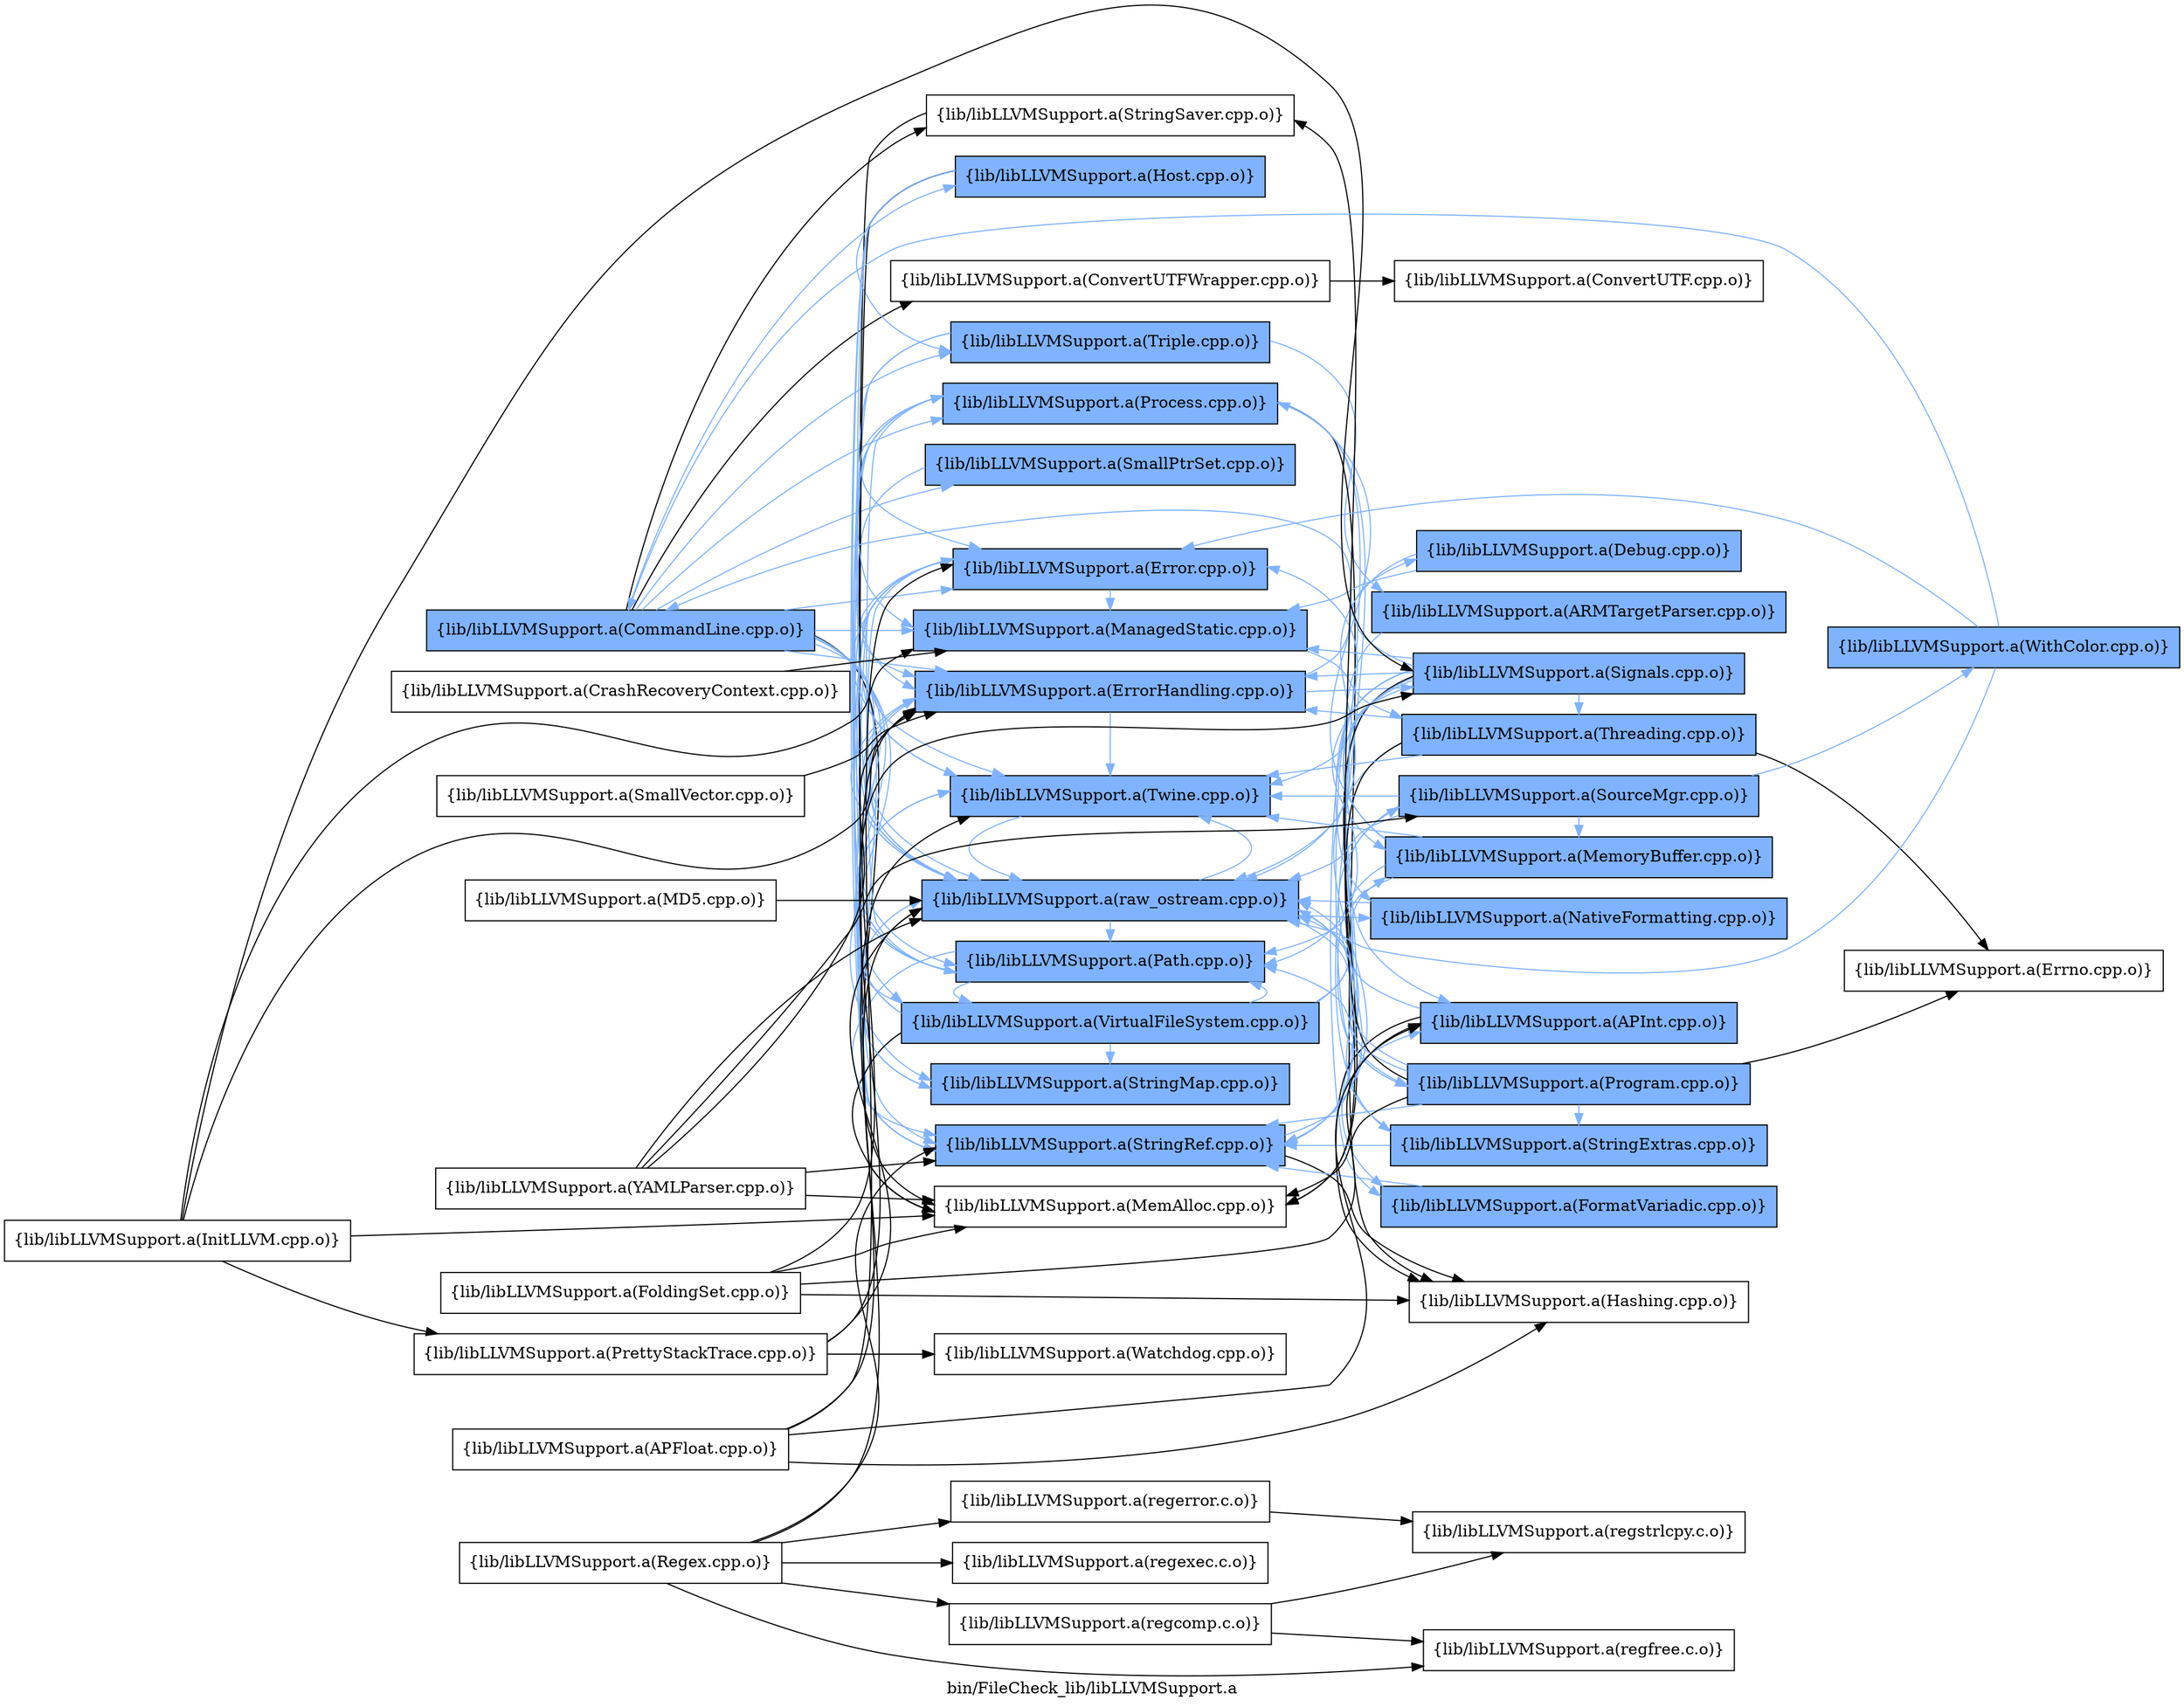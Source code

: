digraph "bin/FileCheck_lib/libLLVMSupport.a" {
	label="bin/FileCheck_lib/libLLVMSupport.a";
	rankdir=LR;
	{ rank=same; Node0x557f49c5fc48;  }
	{ rank=same; Node0x557f49c5efc8; Node0x557f49c5fb58; Node0x557f49c60be8; Node0x557f49c5ea28; Node0x557f49c5f1a8; Node0x557f49c60198; Node0x557f49c60328; Node0x557f49c5ede8; Node0x557f49c5e9d8; Node0x557f49c5f608; Node0x557f49c5f428; Node0x557f49c5eca8; Node0x557f49c5eed8; Node0x557f49c604b8; Node0x557f49c5fce8; Node0x557f49c5ef28;  }
	{ rank=same; Node0x557f49c5fbf8; Node0x557f49c608c8; Node0x557f49c60c38; Node0x557f49c5f1f8; Node0x557f49c5f568; Node0x557f49c5f658; Node0x557f49c5f518; Node0x557f49c60418; Node0x557f49c602d8; Node0x557f49c5e988; Node0x557f49c5fba8; Node0x557f49c60558; Node0x557f49c5eb68;  }

	Node0x557f49c5fc48 [shape=record,shape=box,group=1,style=filled,fillcolor="0.600000 0.5 1",label="{lib/libLLVMSupport.a(CommandLine.cpp.o)}"];
	Node0x557f49c5fc48 -> Node0x557f49c5efc8;
	Node0x557f49c5fc48 -> Node0x557f49c5fb58[color="0.600000 0.5 1"];
	Node0x557f49c5fc48 -> Node0x557f49c60be8[color="0.600000 0.5 1"];
	Node0x557f49c5fc48 -> Node0x557f49c5ea28;
	Node0x557f49c5fc48 -> Node0x557f49c5f1a8[color="0.600000 0.5 1"];
	Node0x557f49c5fc48 -> Node0x557f49c60198[color="0.600000 0.5 1"];
	Node0x557f49c5fc48 -> Node0x557f49c60328[color="0.600000 0.5 1"];
	Node0x557f49c5fc48 -> Node0x557f49c5ede8[color="0.600000 0.5 1"];
	Node0x557f49c5fc48 -> Node0x557f49c5e9d8[color="0.600000 0.5 1"];
	Node0x557f49c5fc48 -> Node0x557f49c5f608;
	Node0x557f49c5fc48 -> Node0x557f49c5f428[color="0.600000 0.5 1"];
	Node0x557f49c5fc48 -> Node0x557f49c5eca8[color="0.600000 0.5 1"];
	Node0x557f49c5fc48 -> Node0x557f49c5eed8[color="0.600000 0.5 1"];
	Node0x557f49c5fc48 -> Node0x557f49c604b8[color="0.600000 0.5 1"];
	Node0x557f49c5fc48 -> Node0x557f49c5fce8[color="0.600000 0.5 1"];
	Node0x557f49c5fc48 -> Node0x557f49c5ef28[color="0.600000 0.5 1"];
	Node0x557f49c60288 [shape=record,shape=box,group=0,label="{lib/libLLVMSupport.a(Regex.cpp.o)}"];
	Node0x557f49c60288 -> Node0x557f49c5f1a8;
	Node0x557f49c60288 -> Node0x557f49c5f428;
	Node0x557f49c60288 -> Node0x557f49c5ebb8;
	Node0x557f49c60288 -> Node0x557f49c5ea78;
	Node0x557f49c60288 -> Node0x557f49c605f8;
	Node0x557f49c60288 -> Node0x557f49c60378;
	Node0x557f49c5fb58 [shape=record,shape=box,group=1,style=filled,fillcolor="0.600000 0.5 1",label="{lib/libLLVMSupport.a(SmallPtrSet.cpp.o)}"];
	Node0x557f49c5fb58 -> Node0x557f49c5ede8[color="0.600000 0.5 1"];
	Node0x557f49c60418 [shape=record,shape=box,group=1,style=filled,fillcolor="0.600000 0.5 1",label="{lib/libLLVMSupport.a(SourceMgr.cpp.o)}"];
	Node0x557f49c60418 -> Node0x557f49c5f1a8[color="0.600000 0.5 1"];
	Node0x557f49c60418 -> Node0x557f49c602d8[color="0.600000 0.5 1"];
	Node0x557f49c60418 -> Node0x557f49c5f428[color="0.600000 0.5 1"];
	Node0x557f49c60418 -> Node0x557f49c60468[color="0.600000 0.5 1"];
	Node0x557f49c60418 -> Node0x557f49c5eed8[color="0.600000 0.5 1"];
	Node0x557f49c5ede8 [shape=record,shape=box,group=1,style=filled,fillcolor="0.600000 0.5 1",label="{lib/libLLVMSupport.a(ErrorHandling.cpp.o)}"];
	Node0x557f49c5ede8 -> Node0x557f49c5f568[color="0.600000 0.5 1"];
	Node0x557f49c5ede8 -> Node0x557f49c5f428[color="0.600000 0.5 1"];
	Node0x557f49c5ede8 -> Node0x557f49c5eed8[color="0.600000 0.5 1"];
	Node0x557f49c5ede8 -> Node0x557f49c5f658[color="0.600000 0.5 1"];
	Node0x557f49c60508 [shape=record,shape=box,group=0,label="{lib/libLLVMSupport.a(InitLLVM.cpp.o)}"];
	Node0x557f49c60508 -> Node0x557f49c60a08;
	Node0x557f49c60508 -> Node0x557f49c5ede8;
	Node0x557f49c60508 -> Node0x557f49c5e9d8;
	Node0x557f49c60508 -> Node0x557f49c5f608;
	Node0x557f49c60508 -> Node0x557f49c5f658;
	Node0x557f49c602d8 [shape=record,shape=box,group=1,style=filled,fillcolor="0.600000 0.5 1",label="{lib/libLLVMSupport.a(MemoryBuffer.cpp.o)}"];
	Node0x557f49c602d8 -> Node0x557f49c60328[color="0.600000 0.5 1"];
	Node0x557f49c602d8 -> Node0x557f49c5f428[color="0.600000 0.5 1"];
	Node0x557f49c602d8 -> Node0x557f49c5fce8[color="0.600000 0.5 1"];
	Node0x557f49c602d8 -> Node0x557f49c5ef28[color="0.600000 0.5 1"];
	Node0x557f49c602d8 -> Node0x557f49c60558[color="0.600000 0.5 1"];
	Node0x557f49c60468 [shape=record,shape=box,group=1,style=filled,fillcolor="0.600000 0.5 1",label="{lib/libLLVMSupport.a(WithColor.cpp.o)}"];
	Node0x557f49c60468 -> Node0x557f49c5fc48[color="0.600000 0.5 1"];
	Node0x557f49c60468 -> Node0x557f49c60328[color="0.600000 0.5 1"];
	Node0x557f49c60468 -> Node0x557f49c5eed8[color="0.600000 0.5 1"];
	Node0x557f49c5eed8 [shape=record,shape=box,group=1,style=filled,fillcolor="0.600000 0.5 1",label="{lib/libLLVMSupport.a(raw_ostream.cpp.o)}"];
	Node0x557f49c5eed8 -> Node0x557f49c5e988[color="0.600000 0.5 1"];
	Node0x557f49c5eed8 -> Node0x557f49c60328[color="0.600000 0.5 1"];
	Node0x557f49c5eed8 -> Node0x557f49c5ede8[color="0.600000 0.5 1"];
	Node0x557f49c5eed8 -> Node0x557f49c5fba8[color="0.600000 0.5 1"];
	Node0x557f49c5eed8 -> Node0x557f49c5f428[color="0.600000 0.5 1"];
	Node0x557f49c5eed8 -> Node0x557f49c5fce8[color="0.600000 0.5 1"];
	Node0x557f49c5eed8 -> Node0x557f49c5ef28[color="0.600000 0.5 1"];
	Node0x557f49c5eed8 -> Node0x557f49c60558[color="0.600000 0.5 1"];
	Node0x557f49c5ef28 [shape=record,shape=box,group=1,style=filled,fillcolor="0.600000 0.5 1",label="{lib/libLLVMSupport.a(Process.cpp.o)}"];
	Node0x557f49c5ef28 -> Node0x557f49c608c8[color="0.600000 0.5 1"];
	Node0x557f49c5ef28 -> Node0x557f49c60328[color="0.600000 0.5 1"];
	Node0x557f49c5ef28 -> Node0x557f49c60c38;
	Node0x557f49c5ef28 -> Node0x557f49c5e9d8[color="0.600000 0.5 1"];
	Node0x557f49c5ef28 -> Node0x557f49c5fce8[color="0.600000 0.5 1"];
	Node0x557f49c5ef28 -> Node0x557f49c5eb68[color="0.600000 0.5 1"];
	Node0x557f49c608c8 [shape=record,shape=box,group=1,style=filled,fillcolor="0.600000 0.5 1",label="{lib/libLLVMSupport.a(APInt.cpp.o)}"];
	Node0x557f49c608c8 -> Node0x557f49c60c38;
	Node0x557f49c608c8 -> Node0x557f49c5eed8[color="0.600000 0.5 1"];
	Node0x557f49c5e988 [shape=record,shape=box,group=1,style=filled,fillcolor="0.600000 0.5 1",label="{lib/libLLVMSupport.a(NativeFormatting.cpp.o)}"];
	Node0x557f49c5e988 -> Node0x557f49c5eed8[color="0.600000 0.5 1"];
	Node0x557f49c60be8 [shape=record,shape=box,group=1,style=filled,fillcolor="0.600000 0.5 1",label="{lib/libLLVMSupport.a(StringMap.cpp.o)}"];
	Node0x557f49c60be8 -> Node0x557f49c5ede8[color="0.600000 0.5 1"];
	Node0x557f49c5f1a8 [shape=record,shape=box,group=1,style=filled,fillcolor="0.600000 0.5 1",label="{lib/libLLVMSupport.a(StringRef.cpp.o)}"];
	Node0x557f49c5f1a8 -> Node0x557f49c608c8[color="0.600000 0.5 1"];
	Node0x557f49c5f1a8 -> Node0x557f49c60328[color="0.600000 0.5 1"];
	Node0x557f49c5f1a8 -> Node0x557f49c60c38;
	Node0x557f49c60328 [shape=record,shape=box,group=1,style=filled,fillcolor="0.600000 0.5 1",label="{lib/libLLVMSupport.a(Error.cpp.o)}"];
	Node0x557f49c60328 -> Node0x557f49c5ede8[color="0.600000 0.5 1"];
	Node0x557f49c60328 -> Node0x557f49c5e9d8[color="0.600000 0.5 1"];
	Node0x557f49c60328 -> Node0x557f49c5f428[color="0.600000 0.5 1"];
	Node0x557f49c60328 -> Node0x557f49c5eed8[color="0.600000 0.5 1"];
	Node0x557f49c5fba8 [shape=record,shape=box,group=1,style=filled,fillcolor="0.600000 0.5 1",label="{lib/libLLVMSupport.a(FormatVariadic.cpp.o)}"];
	Node0x557f49c5fba8 -> Node0x557f49c5f1a8[color="0.600000 0.5 1"];
	Node0x557f49c5f608 [shape=record,shape=box,group=0,label="{lib/libLLVMSupport.a(MemAlloc.cpp.o)}"];
	Node0x557f49c5f428 [shape=record,shape=box,group=1,style=filled,fillcolor="0.600000 0.5 1",label="{lib/libLLVMSupport.a(Twine.cpp.o)}"];
	Node0x557f49c5f428 -> Node0x557f49c5eed8[color="0.600000 0.5 1"];
	Node0x557f49c60c38 [shape=record,shape=box,group=0,label="{lib/libLLVMSupport.a(Hashing.cpp.o)}"];
	Node0x557f49c5efc8 [shape=record,shape=box,group=0,label="{lib/libLLVMSupport.a(ConvertUTFWrapper.cpp.o)}"];
	Node0x557f49c5efc8 -> Node0x557f49c5fbf8;
	Node0x557f49c5ea28 [shape=record,shape=box,group=0,label="{lib/libLLVMSupport.a(StringSaver.cpp.o)}"];
	Node0x557f49c5ea28 -> Node0x557f49c5f608;
	Node0x557f49c60198 [shape=record,shape=box,group=1,style=filled,fillcolor="0.600000 0.5 1",label="{lib/libLLVMSupport.a(Triple.cpp.o)}"];
	Node0x557f49c60198 -> Node0x557f49c5f1a8[color="0.600000 0.5 1"];
	Node0x557f49c60198 -> Node0x557f49c5f1f8[color="0.600000 0.5 1"];
	Node0x557f49c60198 -> Node0x557f49c5f428[color="0.600000 0.5 1"];
	Node0x557f49c5e9d8 [shape=record,shape=box,group=1,style=filled,fillcolor="0.600000 0.5 1",label="{lib/libLLVMSupport.a(ManagedStatic.cpp.o)}"];
	Node0x557f49c5e9d8 -> Node0x557f49c5f518[color="0.600000 0.5 1"];
	Node0x557f49c5eca8 [shape=record,shape=box,group=1,style=filled,fillcolor="0.600000 0.5 1",label="{lib/libLLVMSupport.a(VirtualFileSystem.cpp.o)}"];
	Node0x557f49c5eca8 -> Node0x557f49c60418[color="0.600000 0.5 1"];
	Node0x557f49c5eca8 -> Node0x557f49c60be8[color="0.600000 0.5 1"];
	Node0x557f49c5eca8 -> Node0x557f49c5f1a8[color="0.600000 0.5 1"];
	Node0x557f49c5eca8 -> Node0x557f49c60328[color="0.600000 0.5 1"];
	Node0x557f49c5eca8 -> Node0x557f49c5f608;
	Node0x557f49c5eca8 -> Node0x557f49c602d8[color="0.600000 0.5 1"];
	Node0x557f49c5eca8 -> Node0x557f49c5f428[color="0.600000 0.5 1"];
	Node0x557f49c5eca8 -> Node0x557f49c5eed8[color="0.600000 0.5 1"];
	Node0x557f49c5eca8 -> Node0x557f49c5fce8[color="0.600000 0.5 1"];
	Node0x557f49c604b8 [shape=record,shape=box,group=1,style=filled,fillcolor="0.600000 0.5 1",label="{lib/libLLVMSupport.a(Host.cpp.o)}"];
	Node0x557f49c604b8 -> Node0x557f49c60be8[color="0.600000 0.5 1"];
	Node0x557f49c604b8 -> Node0x557f49c5f1a8[color="0.600000 0.5 1"];
	Node0x557f49c604b8 -> Node0x557f49c60198[color="0.600000 0.5 1"];
	Node0x557f49c604b8 -> Node0x557f49c5f608;
	Node0x557f49c604b8 -> Node0x557f49c5eed8[color="0.600000 0.5 1"];
	Node0x557f49c5fce8 [shape=record,shape=box,group=1,style=filled,fillcolor="0.600000 0.5 1",label="{lib/libLLVMSupport.a(Path.cpp.o)}"];
	Node0x557f49c5fce8 -> Node0x557f49c5f1a8[color="0.600000 0.5 1"];
	Node0x557f49c5fce8 -> Node0x557f49c60328[color="0.600000 0.5 1"];
	Node0x557f49c5fce8 -> Node0x557f49c5f428[color="0.600000 0.5 1"];
	Node0x557f49c5fce8 -> Node0x557f49c5eca8[color="0.600000 0.5 1"];
	Node0x557f49c5fce8 -> Node0x557f49c5ef28[color="0.600000 0.5 1"];
	Node0x557f49c5fbf8 [shape=record,shape=box,group=0,label="{lib/libLLVMSupport.a(ConvertUTF.cpp.o)}"];
	Node0x557f49c5f568 [shape=record,shape=box,group=1,style=filled,fillcolor="0.600000 0.5 1",label="{lib/libLLVMSupport.a(Debug.cpp.o)}"];
	Node0x557f49c5f568 -> Node0x557f49c5e9d8[color="0.600000 0.5 1"];
	Node0x557f49c5f568 -> Node0x557f49c5eed8[color="0.600000 0.5 1"];
	Node0x557f49c5f658 [shape=record,shape=box,group=1,style=filled,fillcolor="0.600000 0.5 1",label="{lib/libLLVMSupport.a(Signals.cpp.o)}"];
	Node0x557f49c5f658 -> Node0x557f49c5fc48[color="0.600000 0.5 1"];
	Node0x557f49c5f658 -> Node0x557f49c5e988[color="0.600000 0.5 1"];
	Node0x557f49c5f658 -> Node0x557f49c5f1a8[color="0.600000 0.5 1"];
	Node0x557f49c5f658 -> Node0x557f49c5ede8[color="0.600000 0.5 1"];
	Node0x557f49c5f658 -> Node0x557f49c5fba8[color="0.600000 0.5 1"];
	Node0x557f49c5f658 -> Node0x557f49c5e9d8[color="0.600000 0.5 1"];
	Node0x557f49c5f658 -> Node0x557f49c5f608;
	Node0x557f49c5f658 -> Node0x557f49c602d8[color="0.600000 0.5 1"];
	Node0x557f49c5f658 -> Node0x557f49c5f428[color="0.600000 0.5 1"];
	Node0x557f49c5f658 -> Node0x557f49c5eed8[color="0.600000 0.5 1"];
	Node0x557f49c5f658 -> Node0x557f49c5fce8[color="0.600000 0.5 1"];
	Node0x557f49c5f658 -> Node0x557f49c60558[color="0.600000 0.5 1"];
	Node0x557f49c5f658 -> Node0x557f49c5f518[color="0.600000 0.5 1"];
	Node0x557f49c5f338 [shape=record,shape=box,group=0,label="{lib/libLLVMSupport.a(FoldingSet.cpp.o)}"];
	Node0x557f49c5f338 -> Node0x557f49c608c8;
	Node0x557f49c5f338 -> Node0x557f49c5ede8;
	Node0x557f49c5f338 -> Node0x557f49c60c38;
	Node0x557f49c5f338 -> Node0x557f49c5f608;
	Node0x557f49c60a08 [shape=record,shape=box,group=0,label="{lib/libLLVMSupport.a(PrettyStackTrace.cpp.o)}"];
	Node0x557f49c60a08 -> Node0x557f49c5eed8;
	Node0x557f49c60a08 -> Node0x557f49c5f658;
	Node0x557f49c60a08 -> Node0x557f49c5ee38;
	Node0x557f49c5f518 [shape=record,shape=box,group=1,style=filled,fillcolor="0.600000 0.5 1",label="{lib/libLLVMSupport.a(Threading.cpp.o)}"];
	Node0x557f49c5f518 -> Node0x557f49c5f1a8[color="0.600000 0.5 1"];
	Node0x557f49c5f518 -> Node0x557f49c5ede8[color="0.600000 0.5 1"];
	Node0x557f49c5f518 -> Node0x557f49c5f608;
	Node0x557f49c5f518 -> Node0x557f49c5f428[color="0.600000 0.5 1"];
	Node0x557f49c5f518 -> Node0x557f49c605a8;
	Node0x557f49c60558 [shape=record,shape=box,group=1,style=filled,fillcolor="0.600000 0.5 1",label="{lib/libLLVMSupport.a(Program.cpp.o)}"];
	Node0x557f49c60558 -> Node0x557f49c5ea28;
	Node0x557f49c60558 -> Node0x557f49c5f1a8[color="0.600000 0.5 1"];
	Node0x557f49c60558 -> Node0x557f49c5f608;
	Node0x557f49c60558 -> Node0x557f49c5eed8[color="0.600000 0.5 1"];
	Node0x557f49c60558 -> Node0x557f49c5fce8[color="0.600000 0.5 1"];
	Node0x557f49c60558 -> Node0x557f49c5eb68[color="0.600000 0.5 1"];
	Node0x557f49c60558 -> Node0x557f49c605a8;
	Node0x557f49c5ee38 [shape=record,shape=box,group=0,label="{lib/libLLVMSupport.a(Watchdog.cpp.o)}"];
	Node0x557f49c5ebb8 [shape=record,shape=box,group=0,label="{lib/libLLVMSupport.a(regcomp.c.o)}"];
	Node0x557f49c5ebb8 -> Node0x557f49c60378;
	Node0x557f49c5ebb8 -> Node0x557f49c5ecf8;
	Node0x557f49c5ea78 [shape=record,shape=box,group=0,label="{lib/libLLVMSupport.a(regerror.c.o)}"];
	Node0x557f49c5ea78 -> Node0x557f49c5ecf8;
	Node0x557f49c605f8 [shape=record,shape=box,group=0,label="{lib/libLLVMSupport.a(regexec.c.o)}"];
	Node0x557f49c60378 [shape=record,shape=box,group=0,label="{lib/libLLVMSupport.a(regfree.c.o)}"];
	Node0x557f49c5fd88 [shape=record,shape=box,group=0,label="{lib/libLLVMSupport.a(SmallVector.cpp.o)}"];
	Node0x557f49c5fd88 -> Node0x557f49c5ede8;
	Node0x557f49c5fab8 [shape=record,shape=box,group=0,label="{lib/libLLVMSupport.a(APFloat.cpp.o)}"];
	Node0x557f49c5fab8 -> Node0x557f49c608c8;
	Node0x557f49c5fab8 -> Node0x557f49c60328;
	Node0x557f49c5fab8 -> Node0x557f49c60c38;
	Node0x557f49c5fab8 -> Node0x557f49c5eed8;
	Node0x557f49c5f1f8 [shape=record,shape=box,group=1,style=filled,fillcolor="0.600000 0.5 1",label="{lib/libLLVMSupport.a(ARMTargetParser.cpp.o)}"];
	Node0x557f49c5f1f8 -> Node0x557f49c5f1a8[color="0.600000 0.5 1"];
	Node0x557f49c5fdd8 [shape=record,shape=box,group=0,label="{lib/libLLVMSupport.a(YAMLParser.cpp.o)}"];
	Node0x557f49c5fdd8 -> Node0x557f49c60418;
	Node0x557f49c5fdd8 -> Node0x557f49c5f1a8;
	Node0x557f49c5fdd8 -> Node0x557f49c5ede8;
	Node0x557f49c5fdd8 -> Node0x557f49c5f608;
	Node0x557f49c5fdd8 -> Node0x557f49c5eed8;
	Node0x557f49c5ecf8 [shape=record,shape=box,group=0,label="{lib/libLLVMSupport.a(regstrlcpy.c.o)}"];
	Node0x557f49c5ffb8 [shape=record,shape=box,group=0,label="{lib/libLLVMSupport.a(MD5.cpp.o)}"];
	Node0x557f49c5ffb8 -> Node0x557f49c5eed8;
	Node0x557f49c5eb68 [shape=record,shape=box,group=1,style=filled,fillcolor="0.600000 0.5 1",label="{lib/libLLVMSupport.a(StringExtras.cpp.o)}"];
	Node0x557f49c5eb68 -> Node0x557f49c5f1a8[color="0.600000 0.5 1"];
	Node0x557f49c5eb68 -> Node0x557f49c5eed8[color="0.600000 0.5 1"];
	Node0x557f49c5ec08 [shape=record,shape=box,group=0,label="{lib/libLLVMSupport.a(CrashRecoveryContext.cpp.o)}"];
	Node0x557f49c5ec08 -> Node0x557f49c5e9d8;
	Node0x557f49c605a8 [shape=record,shape=box,group=0,label="{lib/libLLVMSupport.a(Errno.cpp.o)}"];
}
